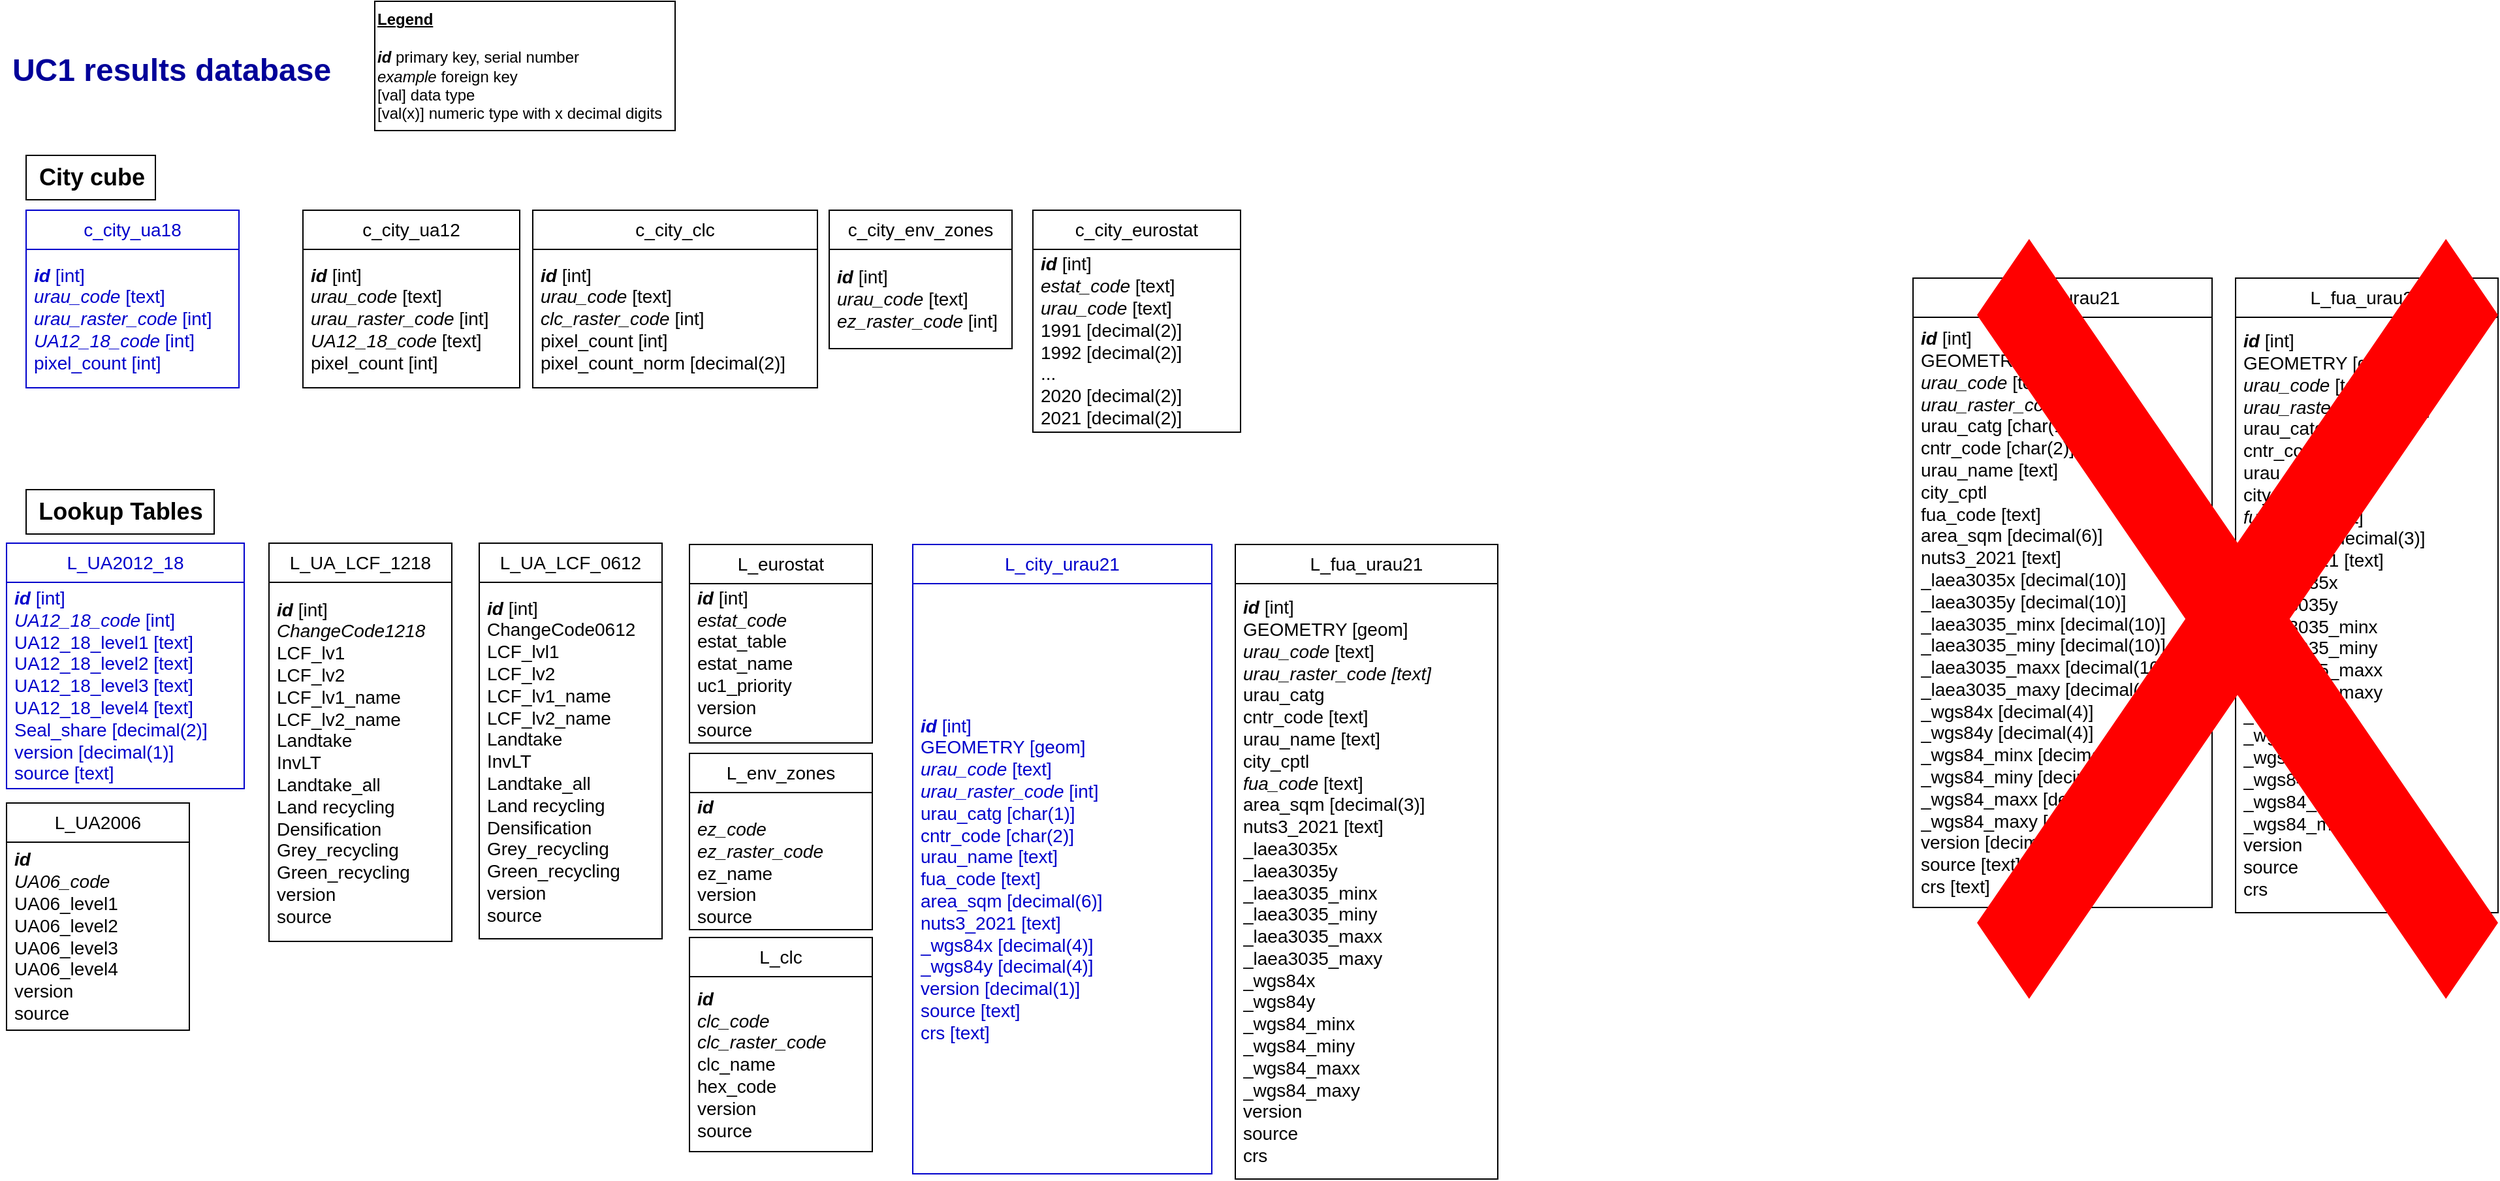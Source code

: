 <mxfile version="21.7.5" type="onedrive">
  <diagram id="g2Wzc3LJeykZ-4ghjx7I" name="Page-1">
    <mxGraphModel grid="0" page="1" gridSize="10" guides="1" tooltips="1" connect="1" arrows="1" fold="1" pageScale="1" pageWidth="1169" pageHeight="827" math="0" shadow="0">
      <root>
        <mxCell id="0" />
        <mxCell id="1" parent="0" />
        <mxCell id="9aG9C3P-JA33TlA3kWqY-1" value="L_UA2012_18" style="swimlane;fontStyle=0;childLayout=stackLayout;horizontal=1;startSize=30;horizontalStack=0;resizeParent=1;resizeParentMax=0;resizeLast=0;collapsible=1;marginBottom=0;whiteSpace=wrap;html=1;fontSize=14;strokeColor=#0000CC;fontColor=#0000CC;" vertex="1" parent="1">
          <mxGeometry x="-1140" y="1133" width="182" height="188" as="geometry" />
        </mxCell>
        <mxCell id="9aG9C3P-JA33TlA3kWqY-2" value="&lt;div style=&quot;font-size: 14px;&quot;&gt;&lt;i style=&quot;font-weight: bold;&quot;&gt;id &lt;/i&gt;[int]&lt;/div&gt;&lt;div style=&quot;font-size: 14px;&quot;&gt;&lt;i&gt;UA12_18_code &lt;/i&gt;[int]&lt;/div&gt;&lt;div style=&quot;font-size: 14px;&quot;&gt;UA12_18_level1 [text]&lt;/div&gt;&lt;div style=&quot;font-size: 14px;&quot;&gt;UA12_18_level2 [text]&lt;/div&gt;&lt;div style=&quot;font-size: 14px;&quot;&gt;UA12_18_level3 [text]&lt;/div&gt;&lt;div style=&quot;font-size: 14px;&quot;&gt;UA12_18_level4 [text]&lt;/div&gt;&lt;div style=&quot;font-size: 14px;&quot;&gt;Seal_share [decimal(2)]&lt;/div&gt;&lt;div style=&quot;font-size: 14px;&quot;&gt;&lt;pre style=&quot;border: none; font-size: var(--jp-code-font-size); box-sizing: unset; font-family: var(--jp-code-font-family); line-height: var(--jp-code-line-height); margin-top: 0px; margin-bottom: 0px; padding: 0px; overflow: auto; word-break: break-all; overflow-wrap: break-word;&quot;&gt;version [decimal(1)]&lt;/pre&gt;&lt;pre style=&quot;border: none; font-size: var(--jp-code-font-size); box-sizing: unset; font-family: var(--jp-code-font-family); line-height: var(--jp-code-line-height); margin-top: 0px; margin-bottom: 0px; padding: 0px; overflow: auto; word-break: break-all; overflow-wrap: break-word;&quot;&gt;source [text]&lt;/pre&gt;&lt;/div&gt;" style="text;strokeColor=#0000CC;fillColor=none;align=left;verticalAlign=middle;spacingLeft=4;spacingRight=4;overflow=hidden;points=[[0,0.5],[1,0.5]];portConstraint=eastwest;rotatable=0;whiteSpace=wrap;html=1;fontSize=14;fontColor=#0000CC;" vertex="1" parent="9aG9C3P-JA33TlA3kWqY-1">
          <mxGeometry y="30" width="182" height="158" as="geometry" />
        </mxCell>
        <mxCell id="9aG9C3P-JA33TlA3kWqY-3" value="L_UA_LCF_1218" style="swimlane;fontStyle=0;childLayout=stackLayout;horizontal=1;startSize=30;horizontalStack=0;resizeParent=1;resizeParentMax=0;resizeLast=0;collapsible=1;marginBottom=0;whiteSpace=wrap;html=1;fontSize=14;strokeColor=#000000;fontColor=#000000;" vertex="1" parent="1">
          <mxGeometry x="-939" y="1133" width="140" height="305" as="geometry" />
        </mxCell>
        <mxCell id="9aG9C3P-JA33TlA3kWqY-4" value="&lt;div style=&quot;font-size: 14px;&quot;&gt;&lt;b style=&quot;font-style: italic;&quot;&gt;id &lt;/b&gt;[int]&lt;/div&gt;&lt;div style=&quot;font-size: 14px;&quot;&gt;&lt;i style=&quot;background-color: initial;&quot;&gt;ChangeCode1218&lt;/i&gt;&lt;br&gt;&lt;/div&gt;&lt;div style=&quot;font-size: 14px;&quot;&gt;LCF_lv1&lt;/div&gt;&lt;div style=&quot;font-size: 14px;&quot;&gt;LCF_lv2&lt;/div&gt;&lt;div style=&quot;font-size: 14px;&quot;&gt;LCF_lv1_name&lt;/div&gt;&lt;div style=&quot;font-size: 14px;&quot;&gt;LCF_lv2_name&lt;/div&gt;&lt;div style=&quot;font-size: 14px;&quot;&gt;Landtake&lt;/div&gt;&lt;div style=&quot;font-size: 14px;&quot;&gt;InvLT&lt;/div&gt;&lt;div style=&quot;font-size: 14px;&quot;&gt;Landtake_all&lt;/div&gt;&lt;div style=&quot;font-size: 14px;&quot;&gt;Land recycling&lt;/div&gt;&lt;div style=&quot;font-size: 14px;&quot;&gt;Densification&lt;/div&gt;&lt;div style=&quot;font-size: 14px;&quot;&gt;Grey_recycling&lt;/div&gt;&lt;div style=&quot;font-size: 14px;&quot;&gt;Green_recycling&lt;/div&gt;&lt;div style=&quot;font-size: 14px;&quot;&gt;version&lt;/div&gt;&lt;div style=&quot;font-size: 14px;&quot;&gt;source&lt;/div&gt;" style="text;strokeColor=#000000;fillColor=none;align=left;verticalAlign=middle;spacingLeft=4;spacingRight=4;overflow=hidden;points=[[0,0.5],[1,0.5]];portConstraint=eastwest;rotatable=0;whiteSpace=wrap;html=1;fontSize=14;fontColor=#000000;" vertex="1" parent="9aG9C3P-JA33TlA3kWqY-3">
          <mxGeometry y="30" width="140" height="275" as="geometry" />
        </mxCell>
        <mxCell id="9aG9C3P-JA33TlA3kWqY-5" value="L_UA_LCF_0612" style="swimlane;fontStyle=0;childLayout=stackLayout;horizontal=1;startSize=30;horizontalStack=0;resizeParent=1;resizeParentMax=0;resizeLast=0;collapsible=1;marginBottom=0;whiteSpace=wrap;html=1;fontSize=14;strokeColor=#000000;fontColor=#000000;" vertex="1" parent="1">
          <mxGeometry x="-778" y="1133" width="140" height="303" as="geometry" />
        </mxCell>
        <mxCell id="9aG9C3P-JA33TlA3kWqY-6" value="&lt;div style=&quot;font-size: 14px;&quot;&gt;&lt;i style=&quot;font-weight: bold;&quot;&gt;id &lt;/i&gt;[int]&lt;/div&gt;&lt;div style=&quot;font-size: 14px;&quot;&gt;&lt;span style=&quot;background-color: initial;&quot;&gt;ChangeCode0612&lt;/span&gt;&lt;br&gt;&lt;/div&gt;&lt;div style=&quot;font-size: 14px;&quot;&gt;LCF_lvl1&lt;/div&gt;&lt;div style=&quot;font-size: 14px;&quot;&gt;LCF_lv2&lt;/div&gt;&lt;div style=&quot;font-size: 14px;&quot;&gt;LCF_lv1_name&lt;/div&gt;&lt;div style=&quot;font-size: 14px;&quot;&gt;LCF_lv2_name&lt;/div&gt;&lt;div style=&quot;font-size: 14px;&quot;&gt;Landtake&lt;/div&gt;&lt;div style=&quot;font-size: 14px;&quot;&gt;InvLT&lt;/div&gt;&lt;div style=&quot;font-size: 14px;&quot;&gt;Landtake_all&lt;/div&gt;&lt;div style=&quot;font-size: 14px;&quot;&gt;Land recycling&lt;/div&gt;&lt;div style=&quot;font-size: 14px;&quot;&gt;Densification&lt;/div&gt;&lt;div style=&quot;font-size: 14px;&quot;&gt;Grey_recycling&lt;/div&gt;&lt;div style=&quot;font-size: 14px;&quot;&gt;Green_recycling&lt;/div&gt;&lt;div style=&quot;font-size: 14px;&quot;&gt;&lt;span style=&quot;background-color: initial;&quot;&gt;version&lt;/span&gt;&lt;br&gt;&lt;/div&gt;&lt;div style=&quot;font-size: 14px;&quot;&gt;&lt;div style=&quot;border-color: var(--border-color);&quot;&gt;source&lt;/div&gt;&lt;/div&gt;" style="text;strokeColor=#000000;fillColor=none;align=left;verticalAlign=middle;spacingLeft=4;spacingRight=4;overflow=hidden;points=[[0,0.5],[1,0.5]];portConstraint=eastwest;rotatable=0;whiteSpace=wrap;html=1;fontSize=14;fontColor=#000000;" vertex="1" parent="9aG9C3P-JA33TlA3kWqY-5">
          <mxGeometry y="30" width="140" height="273" as="geometry" />
        </mxCell>
        <mxCell id="9aG9C3P-JA33TlA3kWqY-9" value="L_env_zones" style="swimlane;fontStyle=0;childLayout=stackLayout;horizontal=1;startSize=30;horizontalStack=0;resizeParent=1;resizeParentMax=0;resizeLast=0;collapsible=1;marginBottom=0;whiteSpace=wrap;html=1;fontSize=14;strokeColor=#000000;fontColor=#000000;" vertex="1" parent="1">
          <mxGeometry x="-617" y="1294" width="140" height="135" as="geometry" />
        </mxCell>
        <mxCell id="9aG9C3P-JA33TlA3kWqY-10" value="&lt;div style=&quot;font-size: 14px;&quot;&gt;&lt;b&gt;&lt;i&gt;id&lt;/i&gt;&lt;/b&gt;&lt;/div&gt;&lt;div style=&quot;font-size: 14px;&quot;&gt;&lt;span style=&quot;background-color: initial;&quot;&gt;&lt;i&gt;ez_code&lt;/i&gt;&lt;/span&gt;&lt;/div&gt;&lt;div style=&quot;font-size: 14px;&quot;&gt;&lt;span style=&quot;background-color: initial;&quot;&gt;&lt;i&gt;ez_raster_code&lt;/i&gt;&lt;br&gt;&lt;/span&gt;&lt;/div&gt;&lt;div style=&quot;font-size: 14px;&quot;&gt;ez_name&lt;span style=&quot;background-color: initial;&quot;&gt;&lt;br&gt;&lt;/span&gt;&lt;/div&gt;&lt;div style=&quot;font-size: 14px;&quot;&gt;&lt;span style=&quot;background-color: initial;&quot;&gt;version&lt;/span&gt;&lt;/div&gt;&lt;div style=&quot;font-size: 14px;&quot;&gt;&lt;span style=&quot;background-color: initial;&quot;&gt;source&lt;/span&gt;&lt;/div&gt;" style="text;strokeColor=#000000;fillColor=none;align=left;verticalAlign=middle;spacingLeft=4;spacingRight=4;overflow=hidden;points=[[0,0.5],[1,0.5]];portConstraint=eastwest;rotatable=0;whiteSpace=wrap;html=1;fontSize=14;fontColor=#000000;" vertex="1" parent="9aG9C3P-JA33TlA3kWqY-9">
          <mxGeometry y="30" width="140" height="105" as="geometry" />
        </mxCell>
        <mxCell id="9aG9C3P-JA33TlA3kWqY-13" value="L_UA2006" style="swimlane;fontStyle=0;childLayout=stackLayout;horizontal=1;startSize=30;horizontalStack=0;resizeParent=1;resizeParentMax=0;resizeLast=0;collapsible=1;marginBottom=0;whiteSpace=wrap;html=1;fontSize=14;strokeColor=#000000;fontColor=#000000;" vertex="1" parent="1">
          <mxGeometry x="-1140" y="1332" width="140" height="174" as="geometry" />
        </mxCell>
        <mxCell id="9aG9C3P-JA33TlA3kWqY-14" value="&lt;div style=&quot;font-size: 14px;&quot;&gt;&lt;b&gt;&lt;i&gt;id&amp;nbsp;&lt;/i&gt;&lt;/b&gt;&lt;/div&gt;&lt;div style=&quot;font-size: 14px;&quot;&gt;&lt;span style=&quot;background-color: initial;&quot;&gt;&lt;i&gt;UA06_code&lt;/i&gt;&lt;/span&gt;&lt;/div&gt;&lt;div style=&quot;font-size: 14px;&quot;&gt;UA06_level1&lt;/div&gt;&lt;div style=&quot;font-size: 14px;&quot;&gt;UA06_level2&lt;/div&gt;&lt;div style=&quot;font-size: 14px;&quot;&gt;UA06_level3&lt;/div&gt;&lt;div style=&quot;font-size: 14px;&quot;&gt;UA06_level4&lt;/div&gt;&lt;div style=&quot;font-size: 14px;&quot;&gt;&lt;pre style=&quot;border: none; font-size: var(--jp-code-font-size); box-sizing: unset; font-family: var(--jp-code-font-family); line-height: var(--jp-code-line-height); margin-top: 0px; margin-bottom: 0px; padding: 0px; overflow: auto; word-break: break-all; overflow-wrap: break-word;&quot;&gt;version&lt;/pre&gt;&lt;pre style=&quot;border: none; font-size: var(--jp-code-font-size); box-sizing: unset; font-family: var(--jp-code-font-family); line-height: var(--jp-code-line-height); margin-top: 0px; margin-bottom: 0px; padding: 0px; overflow: auto; word-break: break-all; overflow-wrap: break-word;&quot;&gt;source&lt;/pre&gt;&lt;/div&gt;" style="text;strokeColor=#000000;fillColor=none;align=left;verticalAlign=middle;spacingLeft=4;spacingRight=4;overflow=hidden;points=[[0,0.5],[1,0.5]];portConstraint=eastwest;rotatable=0;whiteSpace=wrap;html=1;fontSize=14;fontColor=#000000;" vertex="1" parent="9aG9C3P-JA33TlA3kWqY-13">
          <mxGeometry y="30" width="140" height="144" as="geometry" />
        </mxCell>
        <mxCell id="9aG9C3P-JA33TlA3kWqY-17" value="L_city_urau21" style="swimlane;fontStyle=0;childLayout=stackLayout;horizontal=1;startSize=30;horizontalStack=0;resizeParent=1;resizeParentMax=0;resizeLast=0;collapsible=1;marginBottom=0;whiteSpace=wrap;html=1;fontSize=14;strokeColor=#0000CC;fontColor=#0000CC;" vertex="1" parent="1">
          <mxGeometry x="-446" y="1134" width="229" height="482" as="geometry" />
        </mxCell>
        <mxCell id="9aG9C3P-JA33TlA3kWqY-18" value="&lt;div style=&quot;font-size: 14px;&quot;&gt;&lt;b style=&quot;font-style: italic;&quot;&gt;id &lt;/b&gt;[int]&lt;/div&gt;&lt;div style=&quot;font-size: 14px;&quot;&gt;GEOMETRY [geom]&lt;/div&gt;&lt;div style=&quot;font-size: 14px;&quot;&gt;&lt;i&gt;urau_code&lt;/i&gt;&lt;i&gt;&amp;nbsp;&lt;/i&gt;[text]&lt;/div&gt;&lt;div style=&quot;font-size: 14px;&quot;&gt;&lt;i&gt;urau_raster_code &lt;/i&gt;[int]&lt;/div&gt;&lt;div style=&quot;font-size: 14px;&quot;&gt;urau_catg [char(1)]&lt;/div&gt;&lt;div style=&quot;font-size: 14px;&quot;&gt;cntr_code [char(2)]&lt;/div&gt;&lt;div style=&quot;font-size: 14px;&quot;&gt;urau_name [text]&lt;/div&gt;&lt;div style=&quot;font-size: 14px;&quot;&gt;fua_code [text]&lt;/div&gt;&lt;div style=&quot;font-size: 14px;&quot;&gt;area_sqm [decimal(6)]&lt;/div&gt;&lt;div style=&quot;font-size: 14px;&quot;&gt;nuts3_2021 [text]&lt;/div&gt;&lt;div style=&quot;font-size: 14px;&quot;&gt;&lt;div style=&quot;font-size: 14px;&quot;&gt;&lt;div style=&quot;border-color: var(--border-color);&quot;&gt;_wgs84x [decimal(4)&lt;span style=&quot;background-color: initial;&quot;&gt;]&lt;/span&gt;&lt;/div&gt;&lt;div style=&quot;border-color: var(--border-color);&quot;&gt;_wgs84y [decimal(4)&lt;span style=&quot;background-color: initial;&quot;&gt;]&lt;/span&gt;&lt;/div&gt;&lt;/div&gt;&lt;div style=&quot;font-size: 14px;&quot;&gt;&lt;pre style=&quot;border: none; font-size: var(--jp-code-font-size); box-sizing: unset; font-family: var(--jp-code-font-family); line-height: var(--jp-code-line-height); margin-top: 0px; margin-bottom: 0px; padding: 0px; overflow: auto; word-break: break-all; overflow-wrap: break-word;&quot;&gt;version [decimal(1)]&lt;/pre&gt;&lt;pre style=&quot;border: none; font-size: var(--jp-code-font-size); box-sizing: unset; font-family: var(--jp-code-font-family); line-height: var(--jp-code-line-height); margin-top: 0px; margin-bottom: 0px; padding: 0px; overflow: auto; word-break: break-all; overflow-wrap: break-word;&quot;&gt;source [text]&lt;/pre&gt;&lt;pre style=&quot;border: none; font-size: var(--jp-code-font-size); box-sizing: unset; font-family: var(--jp-code-font-family); line-height: var(--jp-code-line-height); margin-top: 0px; margin-bottom: 0px; padding: 0px; overflow: auto; word-break: break-all; overflow-wrap: break-word;&quot;&gt;crs [text]&lt;/pre&gt;&lt;/div&gt;&lt;/div&gt;" style="text;strokeColor=#0000CC;fillColor=none;align=left;verticalAlign=middle;spacingLeft=4;spacingRight=4;overflow=hidden;points=[[0,0.5],[1,0.5]];portConstraint=eastwest;rotatable=0;whiteSpace=wrap;html=1;fontSize=14;fontColor=#0000CC;" vertex="1" parent="9aG9C3P-JA33TlA3kWqY-17">
          <mxGeometry y="30" width="229" height="452" as="geometry" />
        </mxCell>
        <mxCell id="9aG9C3P-JA33TlA3kWqY-20" value="L_fua_urau21" style="swimlane;fontStyle=0;childLayout=stackLayout;horizontal=1;startSize=30;horizontalStack=0;resizeParent=1;resizeParentMax=0;resizeLast=0;collapsible=1;marginBottom=0;whiteSpace=wrap;html=1;fontSize=14;strokeColor=#000000;fontColor=#000000;" vertex="1" parent="1">
          <mxGeometry x="-199" y="1134" width="201" height="486" as="geometry" />
        </mxCell>
        <mxCell id="9aG9C3P-JA33TlA3kWqY-21" value="&lt;div style=&quot;font-size: 14px;&quot;&gt;&lt;i style=&quot;font-weight: bold;&quot;&gt;id &lt;/i&gt;[int]&lt;/div&gt;&lt;div style=&quot;font-size: 14px;&quot;&gt;GEOMETRY [geom]&lt;/div&gt;&lt;div style=&quot;font-size: 14px;&quot;&gt;&lt;i&gt;urau_code &lt;/i&gt;[text]&lt;/div&gt;&lt;div style=&quot;font-size: 14px;&quot;&gt;&lt;i style=&quot;border-color: var(--border-color);&quot;&gt;urau_raster_code [text]&lt;/i&gt;&lt;i&gt;&lt;br&gt;&lt;/i&gt;&lt;/div&gt;&lt;div style=&quot;font-size: 14px;&quot;&gt;urau_catg&lt;/div&gt;&lt;div style=&quot;font-size: 14px;&quot;&gt;cntr_code [text]&lt;/div&gt;&lt;div style=&quot;font-size: 14px;&quot;&gt;urau_name [text]&lt;/div&gt;&lt;div style=&quot;font-size: 14px;&quot;&gt;&lt;div style=&quot;border-color: var(--border-color);&quot;&gt;city_cptl&lt;/div&gt;&lt;/div&gt;&lt;div style=&quot;font-size: 14px;&quot;&gt;&lt;i&gt;fua_code&lt;/i&gt; [text]&lt;/div&gt;&lt;div style=&quot;font-size: 14px;&quot;&gt;area_sqm [decimal(3)]&lt;/div&gt;&lt;div style=&quot;font-size: 14px;&quot;&gt;nuts3_2021 [text]&lt;/div&gt;&lt;div style=&quot;font-size: 14px;&quot;&gt;_laea3035x&amp;nbsp;&lt;/div&gt;&lt;div style=&quot;font-size: 14px;&quot;&gt;_laea3035y&lt;/div&gt;&lt;div style=&quot;font-size: 14px;&quot;&gt;&lt;span style=&quot;background-color: initial;&quot;&gt;_laea3035_minx&lt;/span&gt;&lt;br&gt;&lt;/div&gt;&lt;div style=&quot;font-size: 14px;&quot;&gt;&lt;div style=&quot;font-size: 14px;&quot;&gt;_laea3035_miny&lt;/div&gt;&lt;div style=&quot;font-size: 14px;&quot;&gt;_laea3035_maxx&lt;/div&gt;&lt;div style=&quot;font-size: 14px;&quot;&gt;_laea3035_maxy&lt;/div&gt;&lt;div style=&quot;font-size: 14px;&quot;&gt;&lt;div style=&quot;border-color: var(--border-color);&quot;&gt;_wgs84x&lt;/div&gt;&lt;div style=&quot;border-color: var(--border-color);&quot;&gt;_wgs84y&lt;/div&gt;&lt;/div&gt;&lt;div style=&quot;font-size: 14px;&quot;&gt;_wgs84_minx&lt;/div&gt;&lt;div style=&quot;font-size: 14px;&quot;&gt;_wgs84_miny&lt;/div&gt;&lt;div style=&quot;font-size: 14px;&quot;&gt;_wgs84_maxx&lt;/div&gt;&lt;div style=&quot;font-size: 14px;&quot;&gt;_wgs84_maxy&lt;/div&gt;&lt;div style=&quot;font-size: 14px;&quot;&gt;&lt;pre style=&quot;border: none; font-size: var(--jp-code-font-size); box-sizing: unset; font-family: var(--jp-code-font-family); line-height: var(--jp-code-line-height); margin-top: 0px; margin-bottom: 0px; padding: 0px; overflow: auto; word-break: break-all; overflow-wrap: break-word;&quot;&gt;version&lt;/pre&gt;&lt;pre style=&quot;border: none; font-size: var(--jp-code-font-size); box-sizing: unset; font-family: var(--jp-code-font-family); line-height: var(--jp-code-line-height); margin-top: 0px; margin-bottom: 0px; padding: 0px; overflow: auto; word-break: break-all; overflow-wrap: break-word;&quot;&gt;source&lt;/pre&gt;&lt;pre style=&quot;border: none; font-size: var(--jp-code-font-size); box-sizing: unset; font-family: var(--jp-code-font-family); line-height: var(--jp-code-line-height); margin-top: 0px; margin-bottom: 0px; padding: 0px; overflow: auto; word-break: break-all; overflow-wrap: break-word;&quot;&gt;crs&lt;/pre&gt;&lt;/div&gt;&lt;/div&gt;" style="text;strokeColor=#000000;fillColor=none;align=left;verticalAlign=middle;spacingLeft=4;spacingRight=4;overflow=hidden;points=[[0,0.5],[1,0.5]];portConstraint=eastwest;rotatable=0;whiteSpace=wrap;html=1;fontSize=14;fontColor=#000000;" vertex="1" parent="9aG9C3P-JA33TlA3kWqY-20">
          <mxGeometry y="30" width="201" height="456" as="geometry" />
        </mxCell>
        <mxCell id="9aG9C3P-JA33TlA3kWqY-22" value="L_eurostat" style="swimlane;fontStyle=0;childLayout=stackLayout;horizontal=1;startSize=30;horizontalStack=0;resizeParent=1;resizeParentMax=0;resizeLast=0;collapsible=1;marginBottom=0;whiteSpace=wrap;html=1;fontSize=14;strokeColor=#000000;fontColor=#000000;" vertex="1" parent="1">
          <mxGeometry x="-617" y="1134" width="140" height="152" as="geometry" />
        </mxCell>
        <mxCell id="9aG9C3P-JA33TlA3kWqY-23" value="&lt;div style=&quot;font-size: 14px;&quot;&gt;&lt;div&gt;&lt;i style=&quot;font-weight: bold;&quot;&gt;id &lt;/i&gt;[int]&lt;/div&gt;&lt;div&gt;&lt;i&gt;estat_code&lt;/i&gt;&lt;/div&gt;&lt;div&gt;estat_table&lt;br&gt;&lt;/div&gt;&lt;div&gt;estat_name&lt;/div&gt;&lt;div&gt;uc1_priority&lt;/div&gt;&lt;div&gt;version&lt;/div&gt;&lt;div&gt;source&lt;/div&gt;&lt;/div&gt;" style="text;strokeColor=#000000;fillColor=none;align=left;verticalAlign=middle;spacingLeft=4;spacingRight=4;overflow=hidden;points=[[0,0.5],[1,0.5]];portConstraint=eastwest;rotatable=0;whiteSpace=wrap;html=1;fontSize=14;fontColor=#000000;" vertex="1" parent="9aG9C3P-JA33TlA3kWqY-22">
          <mxGeometry y="30" width="140" height="122" as="geometry" />
        </mxCell>
        <mxCell id="9aG9C3P-JA33TlA3kWqY-24" value="Lookup Tables" style="text;html=1;align=center;verticalAlign=middle;resizable=0;points=[];autosize=1;strokeColor=#000000;fillColor=none;fontSize=18;fontStyle=1;fontColor=#000000;" vertex="1" parent="1">
          <mxGeometry x="-1125" y="1092" width="144" height="34" as="geometry" />
        </mxCell>
        <mxCell id="9aG9C3P-JA33TlA3kWqY-25" value="City cube" style="text;html=1;align=center;verticalAlign=middle;resizable=0;points=[];autosize=1;strokeColor=#000000;fillColor=none;fontSize=18;fontStyle=1;fontColor=#000000;" vertex="1" parent="1">
          <mxGeometry x="-1125" y="836" width="99" height="34" as="geometry" />
        </mxCell>
        <mxCell id="9aG9C3P-JA33TlA3kWqY-26" value="c_city_ua18" style="swimlane;fontStyle=0;childLayout=stackLayout;horizontal=1;startSize=30;horizontalStack=0;resizeParent=1;resizeParentMax=0;resizeLast=0;collapsible=1;marginBottom=0;whiteSpace=wrap;html=1;fontSize=14;strokeColor=#0000CC;fontColor=#0000CC;" vertex="1" parent="1">
          <mxGeometry x="-1125" y="878" width="163" height="136" as="geometry">
            <mxRectangle x="-1125" y="878" width="110" height="30" as="alternateBounds" />
          </mxGeometry>
        </mxCell>
        <mxCell id="9aG9C3P-JA33TlA3kWqY-27" value="&lt;div style=&quot;font-size: 14px;&quot;&gt;&lt;div&gt;&lt;i style=&quot;font-weight: bold;&quot;&gt;id &lt;/i&gt;[int]&lt;/div&gt;&lt;div&gt;&lt;i&gt;urau_code &lt;/i&gt;[text]&lt;/div&gt;&lt;div&gt;&lt;font&gt;&lt;i&gt;urau_raster_code &lt;/i&gt;[int]&lt;/font&gt;&lt;/div&gt;&lt;div&gt;&lt;font&gt;&lt;i style=&quot;border-color: var(--border-color);&quot;&gt;UA12_18_code&amp;nbsp;&lt;/i&gt;[int]&lt;i&gt;&lt;br&gt;&lt;/i&gt;&lt;/font&gt;&lt;/div&gt;&lt;div&gt;pixel_count&amp;nbsp;[int]&lt;/div&gt;&lt;/div&gt;" style="text;strokeColor=#0000CC;fillColor=none;align=left;verticalAlign=middle;spacingLeft=4;spacingRight=4;overflow=hidden;points=[[0,0.5],[1,0.5]];portConstraint=eastwest;rotatable=0;whiteSpace=wrap;html=1;fontSize=14;fontColor=#0000CC;" vertex="1" parent="9aG9C3P-JA33TlA3kWqY-26">
          <mxGeometry y="30" width="163" height="106" as="geometry" />
        </mxCell>
        <mxCell id="9aG9C3P-JA33TlA3kWqY-28" value="c_city_clc" style="swimlane;fontStyle=0;childLayout=stackLayout;horizontal=1;startSize=30;horizontalStack=0;resizeParent=1;resizeParentMax=0;resizeLast=0;collapsible=1;marginBottom=0;whiteSpace=wrap;html=1;fontSize=14;strokeColor=#000000;fontColor=#000000;" vertex="1" parent="1">
          <mxGeometry x="-737" y="878" width="218" height="136" as="geometry" />
        </mxCell>
        <mxCell id="9aG9C3P-JA33TlA3kWqY-29" value="&lt;div style=&quot;&quot;&gt;&lt;div style=&quot;&quot;&gt;&lt;div style=&quot;border-color: var(--border-color);&quot;&gt;&lt;b style=&quot;border-color: var(--border-color);&quot;&gt;&lt;i style=&quot;border-color: var(--border-color);&quot;&gt;id&amp;nbsp;&lt;/i&gt;&lt;/b&gt;[int]&lt;/div&gt;&lt;div style=&quot;border-color: var(--border-color);&quot;&gt;&lt;i&gt;urau_code&amp;nbsp;&lt;/i&gt;[text]&lt;/div&gt;&lt;/div&gt;&lt;div style=&quot;&quot;&gt;&lt;i&gt;clc_raster_code&amp;nbsp;&lt;/i&gt;[int]&lt;/div&gt;&lt;div style=&quot;&quot;&gt;pixel_count&amp;nbsp;[int]&lt;/div&gt;&lt;div style=&quot;&quot;&gt;pixel_count_norm [decimal(2)]&lt;/div&gt;&lt;/div&gt;" style="text;strokeColor=#000000;fillColor=none;align=left;verticalAlign=middle;spacingLeft=4;spacingRight=4;overflow=hidden;points=[[0,0.5],[1,0.5]];portConstraint=eastwest;rotatable=0;whiteSpace=wrap;html=1;fontSize=14;fontColor=#000000;" vertex="1" parent="9aG9C3P-JA33TlA3kWqY-28">
          <mxGeometry y="30" width="218" height="106" as="geometry" />
        </mxCell>
        <mxCell id="9aG9C3P-JA33TlA3kWqY-30" value="c_city_env_zones" style="swimlane;fontStyle=0;childLayout=stackLayout;horizontal=1;startSize=30;horizontalStack=0;resizeParent=1;resizeParentMax=0;resizeLast=0;collapsible=1;marginBottom=0;whiteSpace=wrap;html=1;fontSize=14;strokeColor=#000000;fontColor=#000000;" vertex="1" parent="1">
          <mxGeometry x="-510" y="878" width="140" height="106" as="geometry" />
        </mxCell>
        <mxCell id="9aG9C3P-JA33TlA3kWqY-31" value="&lt;div style=&quot;&quot;&gt;&lt;div style=&quot;&quot;&gt;&lt;div&gt;&lt;div style=&quot;border-color: var(--border-color);&quot;&gt;&lt;b style=&quot;border-color: var(--border-color);&quot;&gt;&lt;i style=&quot;border-color: var(--border-color);&quot;&gt;id&amp;nbsp;&lt;/i&gt;&lt;/b&gt;[int]&lt;/div&gt;&lt;/div&gt;&lt;div&gt;&lt;i&gt;urau_code&amp;nbsp;&lt;/i&gt;[text]&lt;/div&gt;&lt;div&gt;&lt;i&gt;ez_raster_code&amp;nbsp;&lt;/i&gt;[int]&lt;/div&gt;&lt;/div&gt;&lt;/div&gt;" style="text;strokeColor=#000000;fillColor=none;align=left;verticalAlign=middle;spacingLeft=4;spacingRight=4;overflow=hidden;points=[[0,0.5],[1,0.5]];portConstraint=eastwest;rotatable=0;whiteSpace=wrap;html=1;fontSize=14;fontColor=#000000;" vertex="1" parent="9aG9C3P-JA33TlA3kWqY-30">
          <mxGeometry y="30" width="140" height="76" as="geometry" />
        </mxCell>
        <mxCell id="9aG9C3P-JA33TlA3kWqY-32" value="c_city_eurostat" style="swimlane;fontStyle=0;childLayout=stackLayout;horizontal=1;startSize=30;horizontalStack=0;resizeParent=1;resizeParentMax=0;resizeLast=0;collapsible=1;marginBottom=0;whiteSpace=wrap;html=1;fontSize=14;strokeColor=#000000;fontColor=#000000;" vertex="1" parent="1">
          <mxGeometry x="-354" y="878" width="159" height="170" as="geometry" />
        </mxCell>
        <mxCell id="9aG9C3P-JA33TlA3kWqY-33" value="&lt;div style=&quot;&quot;&gt;&lt;div style=&quot;&quot;&gt;&lt;div&gt;&lt;div style=&quot;border-color: var(--border-color);&quot;&gt;&lt;b style=&quot;border-color: var(--border-color);&quot;&gt;&lt;i style=&quot;border-color: var(--border-color);&quot;&gt;id&amp;nbsp;&lt;/i&gt;&lt;/b&gt;[int]&lt;/div&gt;&lt;/div&gt;&lt;div&gt;&lt;i&gt;estat_code&amp;nbsp;&lt;/i&gt;[text]&lt;/div&gt;&lt;div&gt;&lt;i&gt;urau_code&amp;nbsp;&lt;/i&gt;[text]&lt;/div&gt;&lt;div&gt;1991&amp;nbsp;[decimal(2)]&lt;/div&gt;&lt;div&gt;1992&amp;nbsp;[decimal(2)]&lt;/div&gt;&lt;div&gt;...&lt;/div&gt;&lt;div&gt;2020&amp;nbsp;[decimal(2)]&lt;/div&gt;&lt;div&gt;2021&amp;nbsp;[decimal(2)]&lt;/div&gt;&lt;/div&gt;&lt;/div&gt;" style="text;strokeColor=#000000;fillColor=none;align=left;verticalAlign=middle;spacingLeft=4;spacingRight=4;overflow=hidden;points=[[0,0.5],[1,0.5]];portConstraint=eastwest;rotatable=0;whiteSpace=wrap;html=1;fontSize=14;fontColor=#000000;" vertex="1" parent="9aG9C3P-JA33TlA3kWqY-32">
          <mxGeometry y="30" width="159" height="140" as="geometry" />
        </mxCell>
        <mxCell id="9aG9C3P-JA33TlA3kWqY-35" value="c_city_ua12" style="swimlane;fontStyle=0;childLayout=stackLayout;horizontal=1;startSize=30;horizontalStack=0;resizeParent=1;resizeParentMax=0;resizeLast=0;collapsible=1;marginBottom=0;whiteSpace=wrap;html=1;fontSize=14;strokeColor=#000000;fontColor=#000000;" vertex="1" parent="1">
          <mxGeometry x="-913" y="878" width="166" height="136" as="geometry" />
        </mxCell>
        <mxCell id="9aG9C3P-JA33TlA3kWqY-36" value="&lt;div style=&quot;&quot;&gt;&lt;div style=&quot;border-color: var(--border-color);&quot;&gt;&lt;b style=&quot;border-color: var(--border-color);&quot;&gt;&lt;i style=&quot;border-color: var(--border-color);&quot;&gt;id&amp;nbsp;&lt;/i&gt;&lt;/b&gt;[int]&lt;/div&gt;&lt;div style=&quot;&quot;&gt;&lt;i&gt;urau_code&amp;nbsp;&lt;/i&gt;[text]&lt;/div&gt;&lt;div style=&quot;&quot;&gt;&lt;i&gt;urau_raster_code&amp;nbsp;&lt;/i&gt;[int]&lt;i&gt;&lt;font&gt;&lt;br&gt;&lt;/font&gt;&lt;/i&gt;&lt;/div&gt;&lt;div style=&quot;&quot;&gt;&lt;i&gt;UA12_18_code&amp;nbsp;&lt;/i&gt;[text]&lt;br&gt;&lt;/div&gt;&lt;div style=&quot;&quot;&gt;&lt;span style=&quot;background-color: initial;&quot;&gt;pixel_count&amp;nbsp;&lt;/span&gt;[int]&lt;br&gt;&lt;/div&gt;&lt;/div&gt;" style="text;strokeColor=#000000;fillColor=none;align=left;verticalAlign=middle;spacingLeft=4;spacingRight=4;overflow=hidden;points=[[0,0.5],[1,0.5]];portConstraint=eastwest;rotatable=0;whiteSpace=wrap;html=1;fontSize=14;fontColor=#000000;" vertex="1" parent="9aG9C3P-JA33TlA3kWqY-35">
          <mxGeometry y="30" width="166" height="106" as="geometry" />
        </mxCell>
        <mxCell id="9aG9C3P-JA33TlA3kWqY-37" value="&lt;pre style=&quot;box-sizing: unset; font-family: var(--jp-code-font-family); font-size: var(--jp-code-font-size); line-height: var(--jp-code-line-height); border: none; margin-top: 0px; margin-bottom: 0px; padding: 0px; overflow: auto; word-break: break-all; overflow-wrap: break-word; text-align: left;&quot;&gt;&lt;span style=&quot;background-color: rgb(255, 255, 255);&quot;&gt;L_clc&lt;/span&gt;&lt;/pre&gt;" style="swimlane;fontStyle=0;childLayout=stackLayout;horizontal=1;startSize=30;horizontalStack=0;resizeParent=1;resizeParentMax=0;resizeLast=0;collapsible=1;marginBottom=0;whiteSpace=wrap;html=1;fontSize=14;strokeColor=#000000;fontColor=#000000;" vertex="1" parent="1">
          <mxGeometry x="-617" y="1435" width="140" height="164" as="geometry" />
        </mxCell>
        <mxCell id="9aG9C3P-JA33TlA3kWqY-38" value="&lt;div style=&quot;font-size: 14px;&quot;&gt;&lt;pre style=&quot;box-sizing: unset; font-family: var(--jp-code-font-family); font-size: var(--jp-code-font-size); line-height: var(--jp-code-line-height); border: none; margin-top: 0px; margin-bottom: 0px; padding: 0px; overflow: auto; word-break: break-all; overflow-wrap: break-word;&quot;&gt;&lt;b&gt;&lt;i&gt;id&lt;/i&gt;&lt;/b&gt;&lt;br&gt;&lt;i&gt;clc_code&lt;/i&gt;&lt;br&gt;&lt;/pre&gt;&lt;pre style=&quot;box-sizing: unset; font-family: var(--jp-code-font-family); font-size: var(--jp-code-font-size); line-height: var(--jp-code-line-height); border: none; margin-top: 0px; margin-bottom: 0px; padding: 0px; overflow: auto; word-break: break-all; overflow-wrap: break-word;&quot;&gt;&lt;i&gt;clc_raster_code&lt;/i&gt;&lt;/pre&gt;&lt;pre style=&quot;box-sizing: unset; font-family: var(--jp-code-font-family); font-size: var(--jp-code-font-size); line-height: var(--jp-code-line-height); border: none; margin-top: 0px; margin-bottom: 0px; padding: 0px; overflow: auto; word-break: break-all; overflow-wrap: break-word;&quot;&gt;&lt;pre style=&quot;border: none; font-size: var(--jp-code-font-size); box-sizing: unset; font-family: var(--jp-code-font-family); line-height: var(--jp-code-line-height); margin-top: 0px; margin-bottom: 0px; padding: 0px; overflow: auto; word-break: break-all; overflow-wrap: break-word;&quot;&gt;clc_name&lt;/pre&gt;&lt;pre style=&quot;border: none; font-size: var(--jp-code-font-size); box-sizing: unset; font-family: var(--jp-code-font-family); line-height: var(--jp-code-line-height); margin-top: 0px; margin-bottom: 0px; padding: 0px; overflow: auto; word-break: break-all; overflow-wrap: break-word;&quot;&gt;hex_code&lt;/pre&gt;&lt;/pre&gt;&lt;pre style=&quot;box-sizing: unset; font-family: var(--jp-code-font-family); font-size: var(--jp-code-font-size); line-height: var(--jp-code-line-height); border: none; margin-top: 0px; margin-bottom: 0px; padding: 0px; overflow: auto; word-break: break-all; overflow-wrap: break-word;&quot;&gt;version&lt;/pre&gt;&lt;pre style=&quot;box-sizing: unset; font-family: var(--jp-code-font-family); font-size: var(--jp-code-font-size); line-height: var(--jp-code-line-height); border: none; margin-top: 0px; margin-bottom: 0px; padding: 0px; overflow: auto; word-break: break-all; overflow-wrap: break-word;&quot;&gt;source&lt;/pre&gt;&lt;/div&gt;" style="text;strokeColor=#000000;fillColor=none;align=left;verticalAlign=middle;spacingLeft=4;spacingRight=4;overflow=hidden;points=[[0,0.5],[1,0.5]];portConstraint=eastwest;rotatable=0;whiteSpace=wrap;html=1;fontSize=14;fontColor=#000000;" vertex="1" parent="9aG9C3P-JA33TlA3kWqY-37">
          <mxGeometry y="30" width="140" height="134" as="geometry" />
        </mxCell>
        <mxCell id="9aG9C3P-JA33TlA3kWqY-40" value="UC1 results database" style="text;html=1;align=center;verticalAlign=middle;resizable=0;points=[];autosize=1;strokeColor=none;fillColor=none;fontSize=24;fontStyle=1;fontColor=#000099;" vertex="1" parent="1">
          <mxGeometry x="-1145" y="750" width="262" height="41" as="geometry" />
        </mxCell>
        <mxCell id="oSXtnC0YChFjxjO5omoo-15" value="&lt;b&gt;&lt;u&gt;Legend&lt;/u&gt;&lt;/b&gt;&lt;br&gt;&lt;br&gt;&lt;b style=&quot;font-style: italic;&quot;&gt;id &lt;/b&gt;primary key, serial number&lt;br&gt;&lt;i&gt;example &lt;/i&gt;foreign key&lt;br&gt;[val] data type&lt;br&gt;[val(x)] numeric type with x decimal digits" style="rounded=0;whiteSpace=wrap;html=1;align=left;" vertex="1" parent="1">
          <mxGeometry x="-858" y="718" width="230" height="99" as="geometry" />
        </mxCell>
        <mxCell id="BTA41RiY_BVECqZEzfi5-1" value="L_city_urau21" style="swimlane;fontStyle=0;childLayout=stackLayout;horizontal=1;startSize=30;horizontalStack=0;resizeParent=1;resizeParentMax=0;resizeLast=0;collapsible=1;marginBottom=0;whiteSpace=wrap;html=1;fontSize=14;strokeColor=#000000;fontColor=#000000;" vertex="1" parent="1">
          <mxGeometry x="320" y="930" width="229" height="482" as="geometry" />
        </mxCell>
        <mxCell id="BTA41RiY_BVECqZEzfi5-2" value="&lt;div style=&quot;font-size: 14px;&quot;&gt;&lt;b style=&quot;font-style: italic;&quot;&gt;id &lt;/b&gt;[int]&lt;/div&gt;&lt;div style=&quot;font-size: 14px;&quot;&gt;GEOMETRY [geom]&lt;/div&gt;&lt;div style=&quot;font-size: 14px;&quot;&gt;&lt;i&gt;urau_code&lt;/i&gt;&lt;i&gt;&amp;nbsp;&lt;/i&gt;[text]&lt;/div&gt;&lt;div style=&quot;font-size: 14px;&quot;&gt;&lt;i&gt;urau_raster_code &lt;/i&gt;[int]&lt;/div&gt;&lt;div style=&quot;font-size: 14px;&quot;&gt;urau_catg [char(1)]&lt;/div&gt;&lt;div style=&quot;font-size: 14px;&quot;&gt;cntr_code [char(2)]&lt;/div&gt;&lt;div style=&quot;font-size: 14px;&quot;&gt;urau_name [text]&lt;/div&gt;&lt;div style=&quot;font-size: 14px;&quot;&gt;&lt;div style=&quot;border-color: var(--border-color);&quot;&gt;city_cptl&lt;/div&gt;&lt;/div&gt;&lt;div style=&quot;font-size: 14px;&quot;&gt;fua_code [text]&lt;/div&gt;&lt;div style=&quot;font-size: 14px;&quot;&gt;area_sqm [decimal(6)]&lt;/div&gt;&lt;div style=&quot;font-size: 14px;&quot;&gt;nuts3_2021 [text]&lt;/div&gt;&lt;div style=&quot;font-size: 14px;&quot;&gt;_laea3035x [decimal(10)]&lt;/div&gt;&lt;div style=&quot;font-size: 14px;&quot;&gt;_laea3035y&amp;nbsp;[decimal(10)]&lt;/div&gt;&lt;div style=&quot;font-size: 14px;&quot;&gt;&lt;div style=&quot;font-size: 14px;&quot;&gt;_laea3035_minx [decimal(10)&lt;span style=&quot;background-color: initial;&quot;&gt;]&lt;/span&gt;&lt;/div&gt;&lt;div style=&quot;font-size: 14px;&quot;&gt;_laea3035_miny [decimal(10)&lt;span style=&quot;background-color: initial;&quot;&gt;]&lt;/span&gt;&lt;/div&gt;&lt;div style=&quot;font-size: 14px;&quot;&gt;_laea3035_maxx [decimal(10)&lt;span style=&quot;background-color: initial;&quot;&gt;]&lt;/span&gt;&lt;/div&gt;&lt;div style=&quot;font-size: 14px;&quot;&gt;_laea3035_maxy [decimal(10)&lt;span style=&quot;background-color: initial;&quot;&gt;]&lt;/span&gt;&lt;/div&gt;&lt;div style=&quot;font-size: 14px;&quot;&gt;&lt;div style=&quot;border-color: var(--border-color);&quot;&gt;_wgs84x [decimal(4)&lt;span style=&quot;background-color: initial;&quot;&gt;]&lt;/span&gt;&lt;/div&gt;&lt;div style=&quot;border-color: var(--border-color);&quot;&gt;_wgs84y [decimal(4)&lt;span style=&quot;background-color: initial;&quot;&gt;]&lt;/span&gt;&lt;/div&gt;&lt;/div&gt;&lt;div style=&quot;font-size: 14px;&quot;&gt;_wgs84_minx [decimal(4)&lt;span style=&quot;background-color: initial;&quot;&gt;]&lt;/span&gt;&lt;/div&gt;&lt;div style=&quot;font-size: 14px;&quot;&gt;_wgs84_miny [decimal(4)&lt;span style=&quot;background-color: initial;&quot;&gt;]&lt;/span&gt;&lt;/div&gt;&lt;div style=&quot;font-size: 14px;&quot;&gt;_wgs84_maxx [decimal(4)&lt;span style=&quot;background-color: initial;&quot;&gt;]&lt;/span&gt;&lt;/div&gt;&lt;div style=&quot;font-size: 14px;&quot;&gt;_wgs84_maxy [decimal(4)&lt;span style=&quot;background-color: initial;&quot;&gt;]&lt;/span&gt;&lt;/div&gt;&lt;div style=&quot;font-size: 14px;&quot;&gt;&lt;pre style=&quot;border: none; font-size: var(--jp-code-font-size); box-sizing: unset; font-family: var(--jp-code-font-family); line-height: var(--jp-code-line-height); margin-top: 0px; margin-bottom: 0px; padding: 0px; overflow: auto; word-break: break-all; overflow-wrap: break-word;&quot;&gt;version [decimal(1)]&lt;/pre&gt;&lt;pre style=&quot;border: none; font-size: var(--jp-code-font-size); box-sizing: unset; font-family: var(--jp-code-font-family); line-height: var(--jp-code-line-height); margin-top: 0px; margin-bottom: 0px; padding: 0px; overflow: auto; word-break: break-all; overflow-wrap: break-word;&quot;&gt;source [text]&lt;/pre&gt;&lt;pre style=&quot;border: none; font-size: var(--jp-code-font-size); box-sizing: unset; font-family: var(--jp-code-font-family); line-height: var(--jp-code-line-height); margin-top: 0px; margin-bottom: 0px; padding: 0px; overflow: auto; word-break: break-all; overflow-wrap: break-word;&quot;&gt;crs [text]&lt;/pre&gt;&lt;/div&gt;&lt;/div&gt;" style="text;strokeColor=#000000;fillColor=none;align=left;verticalAlign=middle;spacingLeft=4;spacingRight=4;overflow=hidden;points=[[0,0.5],[1,0.5]];portConstraint=eastwest;rotatable=0;whiteSpace=wrap;html=1;fontSize=14;fontColor=#000000;" vertex="1" parent="BTA41RiY_BVECqZEzfi5-1">
          <mxGeometry y="30" width="229" height="452" as="geometry" />
        </mxCell>
        <mxCell id="BTA41RiY_BVECqZEzfi5-3" value="L_fua_urau21" style="swimlane;fontStyle=0;childLayout=stackLayout;horizontal=1;startSize=30;horizontalStack=0;resizeParent=1;resizeParentMax=0;resizeLast=0;collapsible=1;marginBottom=0;whiteSpace=wrap;html=1;fontSize=14;strokeColor=#000000;fontColor=#000000;" vertex="1" parent="1">
          <mxGeometry x="567" y="930" width="201" height="486" as="geometry" />
        </mxCell>
        <mxCell id="BTA41RiY_BVECqZEzfi5-4" value="&lt;div style=&quot;font-size: 14px;&quot;&gt;&lt;i style=&quot;font-weight: bold;&quot;&gt;id &lt;/i&gt;[int]&lt;/div&gt;&lt;div style=&quot;font-size: 14px;&quot;&gt;GEOMETRY [geom]&lt;/div&gt;&lt;div style=&quot;font-size: 14px;&quot;&gt;&lt;i&gt;urau_code &lt;/i&gt;[text]&lt;/div&gt;&lt;div style=&quot;font-size: 14px;&quot;&gt;&lt;i style=&quot;border-color: var(--border-color);&quot;&gt;urau_raster_code [text]&lt;/i&gt;&lt;i&gt;&lt;br&gt;&lt;/i&gt;&lt;/div&gt;&lt;div style=&quot;font-size: 14px;&quot;&gt;urau_catg&lt;/div&gt;&lt;div style=&quot;font-size: 14px;&quot;&gt;cntr_code [text]&lt;/div&gt;&lt;div style=&quot;font-size: 14px;&quot;&gt;urau_name [text]&lt;/div&gt;&lt;div style=&quot;font-size: 14px;&quot;&gt;&lt;div style=&quot;border-color: var(--border-color);&quot;&gt;city_cptl&lt;/div&gt;&lt;/div&gt;&lt;div style=&quot;font-size: 14px;&quot;&gt;&lt;i&gt;fua_code&lt;/i&gt; [text]&lt;/div&gt;&lt;div style=&quot;font-size: 14px;&quot;&gt;area_sqm [decimal(3)]&lt;/div&gt;&lt;div style=&quot;font-size: 14px;&quot;&gt;nuts3_2021 [text]&lt;/div&gt;&lt;div style=&quot;font-size: 14px;&quot;&gt;_laea3035x&amp;nbsp;&lt;/div&gt;&lt;div style=&quot;font-size: 14px;&quot;&gt;_laea3035y&lt;/div&gt;&lt;div style=&quot;font-size: 14px;&quot;&gt;&lt;span style=&quot;background-color: initial;&quot;&gt;_laea3035_minx&lt;/span&gt;&lt;br&gt;&lt;/div&gt;&lt;div style=&quot;font-size: 14px;&quot;&gt;&lt;div style=&quot;font-size: 14px;&quot;&gt;_laea3035_miny&lt;/div&gt;&lt;div style=&quot;font-size: 14px;&quot;&gt;_laea3035_maxx&lt;/div&gt;&lt;div style=&quot;font-size: 14px;&quot;&gt;_laea3035_maxy&lt;/div&gt;&lt;div style=&quot;font-size: 14px;&quot;&gt;&lt;div style=&quot;border-color: var(--border-color);&quot;&gt;_wgs84x&lt;/div&gt;&lt;div style=&quot;border-color: var(--border-color);&quot;&gt;_wgs84y&lt;/div&gt;&lt;/div&gt;&lt;div style=&quot;font-size: 14px;&quot;&gt;_wgs84_minx&lt;/div&gt;&lt;div style=&quot;font-size: 14px;&quot;&gt;_wgs84_miny&lt;/div&gt;&lt;div style=&quot;font-size: 14px;&quot;&gt;_wgs84_maxx&lt;/div&gt;&lt;div style=&quot;font-size: 14px;&quot;&gt;_wgs84_maxy&lt;/div&gt;&lt;div style=&quot;font-size: 14px;&quot;&gt;&lt;pre style=&quot;border: none; font-size: var(--jp-code-font-size); box-sizing: unset; font-family: var(--jp-code-font-family); line-height: var(--jp-code-line-height); margin-top: 0px; margin-bottom: 0px; padding: 0px; overflow: auto; word-break: break-all; overflow-wrap: break-word;&quot;&gt;version&lt;/pre&gt;&lt;pre style=&quot;border: none; font-size: var(--jp-code-font-size); box-sizing: unset; font-family: var(--jp-code-font-family); line-height: var(--jp-code-line-height); margin-top: 0px; margin-bottom: 0px; padding: 0px; overflow: auto; word-break: break-all; overflow-wrap: break-word;&quot;&gt;source&lt;/pre&gt;&lt;pre style=&quot;border: none; font-size: var(--jp-code-font-size); box-sizing: unset; font-family: var(--jp-code-font-family); line-height: var(--jp-code-line-height); margin-top: 0px; margin-bottom: 0px; padding: 0px; overflow: auto; word-break: break-all; overflow-wrap: break-word;&quot;&gt;crs&lt;/pre&gt;&lt;/div&gt;&lt;/div&gt;" style="text;strokeColor=#000000;fillColor=none;align=left;verticalAlign=middle;spacingLeft=4;spacingRight=4;overflow=hidden;points=[[0,0.5],[1,0.5]];portConstraint=eastwest;rotatable=0;whiteSpace=wrap;html=1;fontSize=14;fontColor=#000000;" vertex="1" parent="BTA41RiY_BVECqZEzfi5-3">
          <mxGeometry y="30" width="201" height="456" as="geometry" />
        </mxCell>
        <mxCell id="BTA41RiY_BVECqZEzfi5-5" value="" style="shape=mxgraph.mockup.markup.redX;fillColor=#ff0000;html=1;shadow=0;whiteSpace=wrap;strokeColor=none;" vertex="1" parent="1">
          <mxGeometry x="369" y="900" width="399" height="582" as="geometry" />
        </mxCell>
      </root>
    </mxGraphModel>
  </diagram>
</mxfile>

